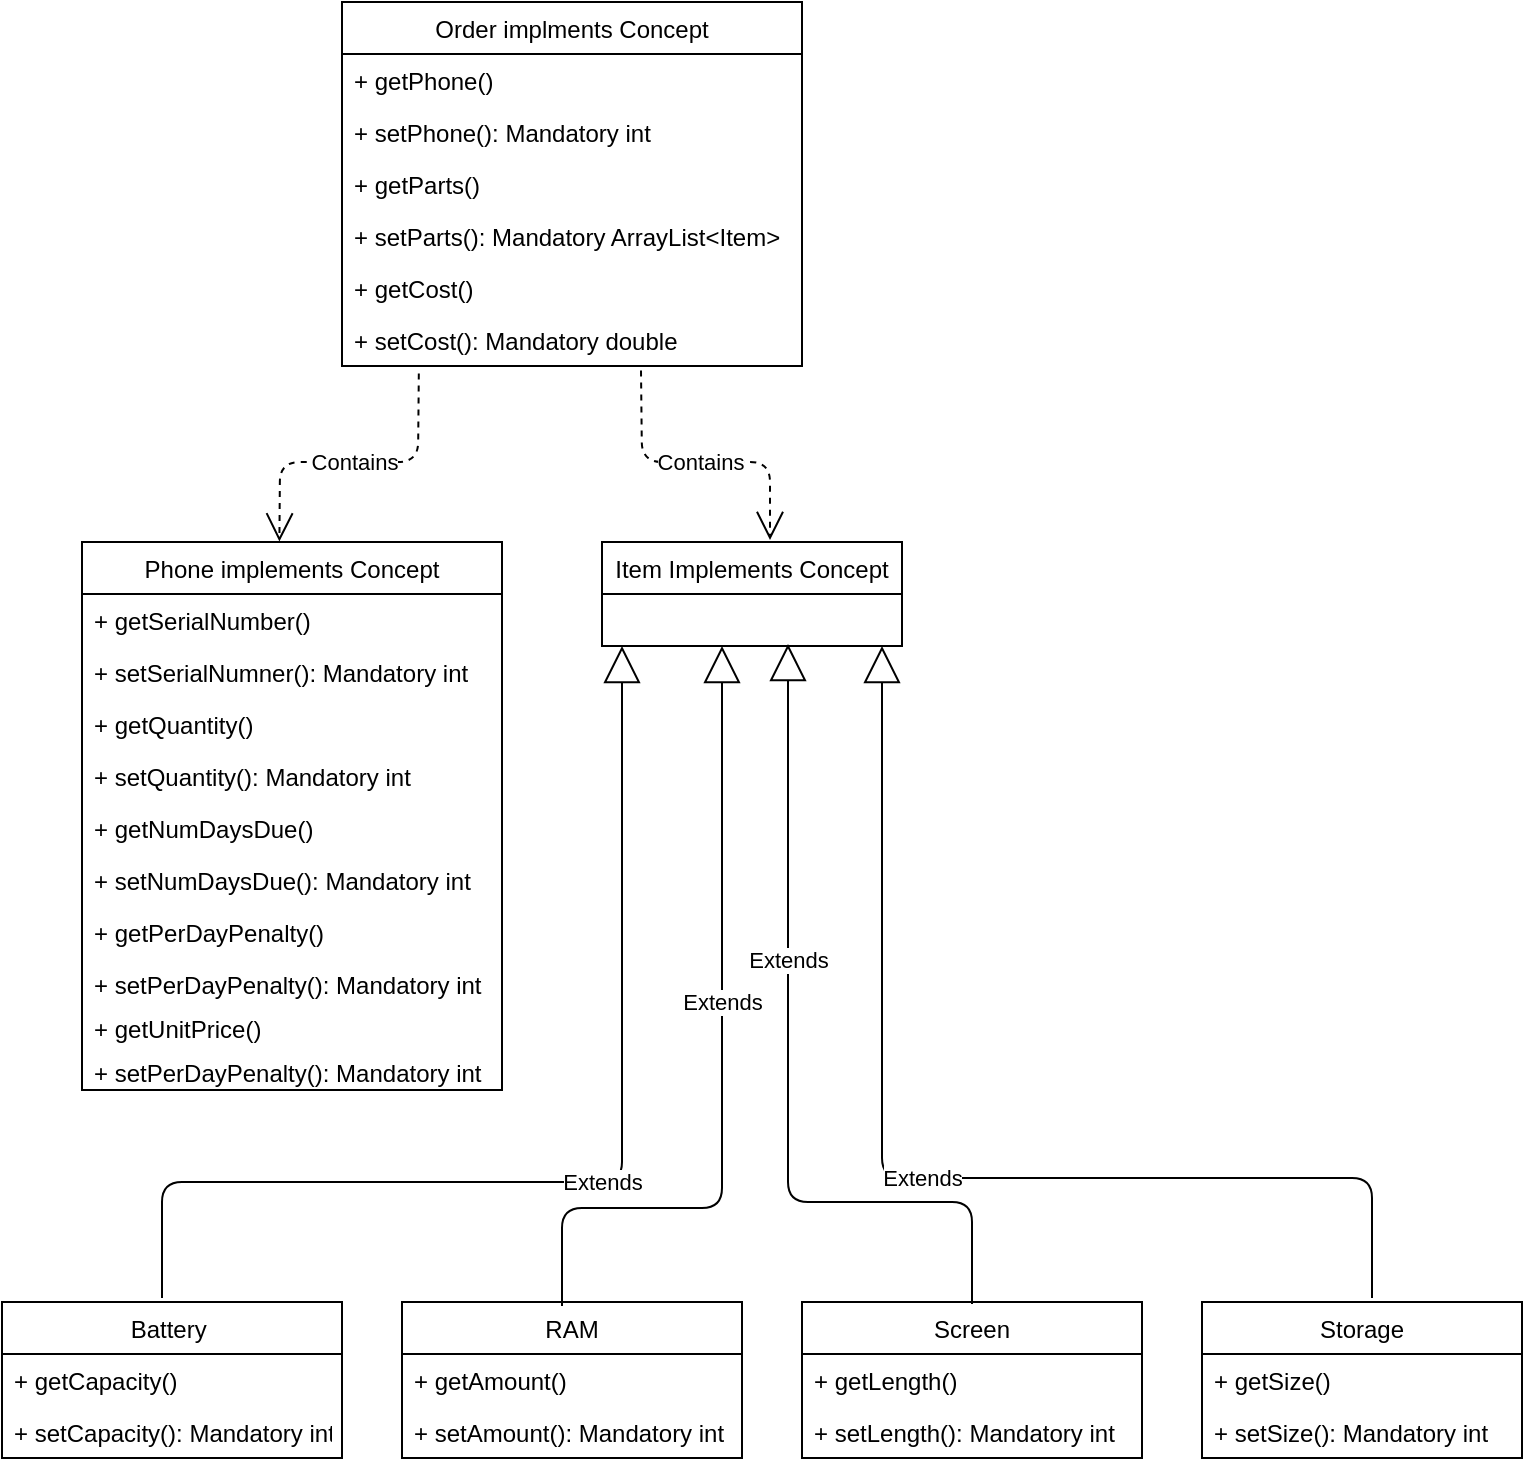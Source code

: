 <mxfile version="12.3.6" type="github" pages="1">
  <diagram id="qj_NuWzN8KbYVyg2O2Ky" name="Page-1">
    <mxGraphModel dx="1550" dy="868" grid="1" gridSize="10" guides="1" tooltips="1" connect="1" arrows="1" fold="1" page="1" pageScale="1" pageWidth="827" pageHeight="1169" math="0" shadow="0">
      <root>
        <mxCell id="0"/>
        <mxCell id="1" parent="0"/>
        <mxCell id="p4KBoVUchiTkdjJOsmrw-1" value="Battery " style="swimlane;fontStyle=0;childLayout=stackLayout;horizontal=1;startSize=26;fillColor=none;horizontalStack=0;resizeParent=1;resizeParentMax=0;resizeLast=0;collapsible=1;marginBottom=0;" parent="1" vertex="1">
          <mxGeometry x="20" y="740" width="170" height="78" as="geometry"/>
        </mxCell>
        <mxCell id="p4KBoVUchiTkdjJOsmrw-2" value="+ getCapacity()" style="text;strokeColor=none;fillColor=none;align=left;verticalAlign=top;spacingLeft=4;spacingRight=4;overflow=hidden;rotatable=0;points=[[0,0.5],[1,0.5]];portConstraint=eastwest;" parent="p4KBoVUchiTkdjJOsmrw-1" vertex="1">
          <mxGeometry y="26" width="170" height="26" as="geometry"/>
        </mxCell>
        <mxCell id="p4KBoVUchiTkdjJOsmrw-3" value="+ setCapacity(): Mandatory int " style="text;strokeColor=none;fillColor=none;align=left;verticalAlign=top;spacingLeft=4;spacingRight=4;overflow=hidden;rotatable=0;points=[[0,0.5],[1,0.5]];portConstraint=eastwest;" parent="p4KBoVUchiTkdjJOsmrw-1" vertex="1">
          <mxGeometry y="52" width="170" height="26" as="geometry"/>
        </mxCell>
        <mxCell id="p4KBoVUchiTkdjJOsmrw-5" value="Item Implements Concept" style="swimlane;fontStyle=0;childLayout=stackLayout;horizontal=1;startSize=26;fillColor=none;horizontalStack=0;resizeParent=1;resizeParentMax=0;resizeLast=0;collapsible=1;marginBottom=0;" parent="1" vertex="1">
          <mxGeometry x="320" y="360" width="150" height="52" as="geometry"/>
        </mxCell>
        <mxCell id="p4KBoVUchiTkdjJOsmrw-9" value="RAM" style="swimlane;fontStyle=0;childLayout=stackLayout;horizontal=1;startSize=26;fillColor=none;horizontalStack=0;resizeParent=1;resizeParentMax=0;resizeLast=0;collapsible=1;marginBottom=0;" parent="1" vertex="1">
          <mxGeometry x="220" y="740" width="170" height="78" as="geometry"/>
        </mxCell>
        <mxCell id="p4KBoVUchiTkdjJOsmrw-10" value="+ getAmount()" style="text;strokeColor=none;fillColor=none;align=left;verticalAlign=top;spacingLeft=4;spacingRight=4;overflow=hidden;rotatable=0;points=[[0,0.5],[1,0.5]];portConstraint=eastwest;" parent="p4KBoVUchiTkdjJOsmrw-9" vertex="1">
          <mxGeometry y="26" width="170" height="26" as="geometry"/>
        </mxCell>
        <mxCell id="p4KBoVUchiTkdjJOsmrw-11" value="+ setAmount(): Mandatory int" style="text;strokeColor=none;fillColor=none;align=left;verticalAlign=top;spacingLeft=4;spacingRight=4;overflow=hidden;rotatable=0;points=[[0,0.5],[1,0.5]];portConstraint=eastwest;" parent="p4KBoVUchiTkdjJOsmrw-9" vertex="1">
          <mxGeometry y="52" width="170" height="26" as="geometry"/>
        </mxCell>
        <mxCell id="p4KBoVUchiTkdjJOsmrw-13" value="Screen" style="swimlane;fontStyle=0;childLayout=stackLayout;horizontal=1;startSize=26;fillColor=none;horizontalStack=0;resizeParent=1;resizeParentMax=0;resizeLast=0;collapsible=1;marginBottom=0;" parent="1" vertex="1">
          <mxGeometry x="420" y="740" width="170" height="78" as="geometry"/>
        </mxCell>
        <mxCell id="p4KBoVUchiTkdjJOsmrw-14" value="+ getLength()" style="text;strokeColor=none;fillColor=none;align=left;verticalAlign=top;spacingLeft=4;spacingRight=4;overflow=hidden;rotatable=0;points=[[0,0.5],[1,0.5]];portConstraint=eastwest;" parent="p4KBoVUchiTkdjJOsmrw-13" vertex="1">
          <mxGeometry y="26" width="170" height="26" as="geometry"/>
        </mxCell>
        <mxCell id="p4KBoVUchiTkdjJOsmrw-15" value="+ setLength(): Mandatory int" style="text;strokeColor=none;fillColor=none;align=left;verticalAlign=top;spacingLeft=4;spacingRight=4;overflow=hidden;rotatable=0;points=[[0,0.5],[1,0.5]];portConstraint=eastwest;" parent="p4KBoVUchiTkdjJOsmrw-13" vertex="1">
          <mxGeometry y="52" width="170" height="26" as="geometry"/>
        </mxCell>
        <mxCell id="p4KBoVUchiTkdjJOsmrw-18" value="Storage" style="swimlane;fontStyle=0;childLayout=stackLayout;horizontal=1;startSize=26;fillColor=none;horizontalStack=0;resizeParent=1;resizeParentMax=0;resizeLast=0;collapsible=1;marginBottom=0;" parent="1" vertex="1">
          <mxGeometry x="620" y="740" width="160" height="78" as="geometry"/>
        </mxCell>
        <mxCell id="p4KBoVUchiTkdjJOsmrw-19" value="+ getSize()" style="text;strokeColor=none;fillColor=none;align=left;verticalAlign=top;spacingLeft=4;spacingRight=4;overflow=hidden;rotatable=0;points=[[0,0.5],[1,0.5]];portConstraint=eastwest;" parent="p4KBoVUchiTkdjJOsmrw-18" vertex="1">
          <mxGeometry y="26" width="160" height="26" as="geometry"/>
        </mxCell>
        <mxCell id="p4KBoVUchiTkdjJOsmrw-20" value="+ setSize(): Mandatory int" style="text;strokeColor=none;fillColor=none;align=left;verticalAlign=top;spacingLeft=4;spacingRight=4;overflow=hidden;rotatable=0;points=[[0,0.5],[1,0.5]];portConstraint=eastwest;" parent="p4KBoVUchiTkdjJOsmrw-18" vertex="1">
          <mxGeometry y="52" width="160" height="26" as="geometry"/>
        </mxCell>
        <mxCell id="p4KBoVUchiTkdjJOsmrw-22" value="Extends" style="endArrow=block;endSize=16;endFill=0;html=1;" parent="1" edge="1">
          <mxGeometry width="160" relative="1" as="geometry">
            <mxPoint x="100" y="738" as="sourcePoint"/>
            <mxPoint x="330" y="412" as="targetPoint"/>
            <Array as="points">
              <mxPoint x="100" y="680"/>
              <mxPoint x="240" y="680"/>
              <mxPoint x="330" y="680"/>
            </Array>
          </mxGeometry>
        </mxCell>
        <mxCell id="p4KBoVUchiTkdjJOsmrw-23" value="Extends" style="endArrow=block;endSize=16;endFill=0;html=1;" parent="1" edge="1">
          <mxGeometry x="0.132" width="160" relative="1" as="geometry">
            <mxPoint x="300" y="742" as="sourcePoint"/>
            <mxPoint x="380" y="412" as="targetPoint"/>
            <Array as="points">
              <mxPoint x="300" y="693"/>
              <mxPoint x="380" y="693"/>
            </Array>
            <mxPoint as="offset"/>
          </mxGeometry>
        </mxCell>
        <mxCell id="p4KBoVUchiTkdjJOsmrw-24" value="Extends" style="endArrow=block;endSize=16;endFill=0;html=1;exitX=0.5;exitY=0;exitDx=0;exitDy=0;" parent="1" edge="1">
          <mxGeometry width="160" relative="1" as="geometry">
            <mxPoint x="705" y="738" as="sourcePoint"/>
            <mxPoint x="460" y="412" as="targetPoint"/>
            <Array as="points">
              <mxPoint x="705" y="678"/>
              <mxPoint x="460" y="678"/>
            </Array>
          </mxGeometry>
        </mxCell>
        <mxCell id="p4KBoVUchiTkdjJOsmrw-25" value="Extends" style="endArrow=block;endSize=16;endFill=0;html=1;exitX=0.5;exitY=0;exitDx=0;exitDy=0;" parent="1" edge="1">
          <mxGeometry x="0.251" width="160" relative="1" as="geometry">
            <mxPoint x="505" y="741" as="sourcePoint"/>
            <mxPoint x="413" y="411" as="targetPoint"/>
            <Array as="points">
              <mxPoint x="505" y="690"/>
              <mxPoint x="413" y="690"/>
            </Array>
            <mxPoint as="offset"/>
          </mxGeometry>
        </mxCell>
        <mxCell id="p4KBoVUchiTkdjJOsmrw-26" value="Phone implements Concept" style="swimlane;fontStyle=0;childLayout=stackLayout;horizontal=1;startSize=26;fillColor=none;horizontalStack=0;resizeParent=1;resizeParentMax=0;resizeLast=0;collapsible=1;marginBottom=0;" parent="1" vertex="1">
          <mxGeometry x="60" y="360" width="210" height="274" as="geometry"/>
        </mxCell>
        <mxCell id="p4KBoVUchiTkdjJOsmrw-27" value="+ getSerialNumber()" style="text;strokeColor=none;fillColor=none;align=left;verticalAlign=top;spacingLeft=4;spacingRight=4;overflow=hidden;rotatable=0;points=[[0,0.5],[1,0.5]];portConstraint=eastwest;" parent="p4KBoVUchiTkdjJOsmrw-26" vertex="1">
          <mxGeometry y="26" width="210" height="26" as="geometry"/>
        </mxCell>
        <mxCell id="p4KBoVUchiTkdjJOsmrw-28" value="+ setSerialNumner(): Mandatory int" style="text;strokeColor=none;fillColor=none;align=left;verticalAlign=top;spacingLeft=4;spacingRight=4;overflow=hidden;rotatable=0;points=[[0,0.5],[1,0.5]];portConstraint=eastwest;" parent="p4KBoVUchiTkdjJOsmrw-26" vertex="1">
          <mxGeometry y="52" width="210" height="26" as="geometry"/>
        </mxCell>
        <mxCell id="p4KBoVUchiTkdjJOsmrw-29" value="+ getQuantity()" style="text;strokeColor=none;fillColor=none;align=left;verticalAlign=top;spacingLeft=4;spacingRight=4;overflow=hidden;rotatable=0;points=[[0,0.5],[1,0.5]];portConstraint=eastwest;" parent="p4KBoVUchiTkdjJOsmrw-26" vertex="1">
          <mxGeometry y="78" width="210" height="26" as="geometry"/>
        </mxCell>
        <mxCell id="p4KBoVUchiTkdjJOsmrw-31" value="+ setQuantity(): Mandatory int" style="text;strokeColor=none;fillColor=none;align=left;verticalAlign=top;spacingLeft=4;spacingRight=4;overflow=hidden;rotatable=0;points=[[0,0.5],[1,0.5]];portConstraint=eastwest;" parent="p4KBoVUchiTkdjJOsmrw-26" vertex="1">
          <mxGeometry y="104" width="210" height="26" as="geometry"/>
        </mxCell>
        <mxCell id="p4KBoVUchiTkdjJOsmrw-45" value="+ getNumDaysDue()" style="text;strokeColor=none;fillColor=none;align=left;verticalAlign=top;spacingLeft=4;spacingRight=4;overflow=hidden;rotatable=0;points=[[0,0.5],[1,0.5]];portConstraint=eastwest;" parent="p4KBoVUchiTkdjJOsmrw-26" vertex="1">
          <mxGeometry y="130" width="210" height="26" as="geometry"/>
        </mxCell>
        <mxCell id="p4KBoVUchiTkdjJOsmrw-46" value="+ setNumDaysDue(): Mandatory int" style="text;strokeColor=none;fillColor=none;align=left;verticalAlign=top;spacingLeft=4;spacingRight=4;overflow=hidden;rotatable=0;points=[[0,0.5],[1,0.5]];portConstraint=eastwest;" parent="p4KBoVUchiTkdjJOsmrw-26" vertex="1">
          <mxGeometry y="156" width="210" height="26" as="geometry"/>
        </mxCell>
        <mxCell id="p4KBoVUchiTkdjJOsmrw-47" value="+ getPerDayPenalty()" style="text;strokeColor=none;fillColor=none;align=left;verticalAlign=top;spacingLeft=4;spacingRight=4;overflow=hidden;rotatable=0;points=[[0,0.5],[1,0.5]];portConstraint=eastwest;" parent="p4KBoVUchiTkdjJOsmrw-26" vertex="1">
          <mxGeometry y="182" width="210" height="26" as="geometry"/>
        </mxCell>
        <mxCell id="p4KBoVUchiTkdjJOsmrw-48" value="+ setPerDayPenalty(): Mandatory int" style="text;strokeColor=none;fillColor=none;align=left;verticalAlign=top;spacingLeft=4;spacingRight=4;overflow=hidden;rotatable=0;points=[[0,0.5],[1,0.5]];portConstraint=eastwest;" parent="p4KBoVUchiTkdjJOsmrw-26" vertex="1">
          <mxGeometry y="208" width="210" height="22" as="geometry"/>
        </mxCell>
        <mxCell id="p4KBoVUchiTkdjJOsmrw-49" value="+ getUnitPrice()" style="text;strokeColor=none;fillColor=none;align=left;verticalAlign=top;spacingLeft=4;spacingRight=4;overflow=hidden;rotatable=0;points=[[0,0.5],[1,0.5]];portConstraint=eastwest;" parent="p4KBoVUchiTkdjJOsmrw-26" vertex="1">
          <mxGeometry y="230" width="210" height="22" as="geometry"/>
        </mxCell>
        <mxCell id="p4KBoVUchiTkdjJOsmrw-50" value="+ setPerDayPenalty(): Mandatory int" style="text;strokeColor=none;fillColor=none;align=left;verticalAlign=top;spacingLeft=4;spacingRight=4;overflow=hidden;rotatable=0;points=[[0,0.5],[1,0.5]];portConstraint=eastwest;" parent="p4KBoVUchiTkdjJOsmrw-26" vertex="1">
          <mxGeometry y="252" width="210" height="22" as="geometry"/>
        </mxCell>
        <mxCell id="p4KBoVUchiTkdjJOsmrw-51" value="Order implments Concept" style="swimlane;fontStyle=0;childLayout=stackLayout;horizontal=1;startSize=26;fillColor=none;horizontalStack=0;resizeParent=1;resizeParentMax=0;resizeLast=0;collapsible=1;marginBottom=0;" parent="1" vertex="1">
          <mxGeometry x="190" y="90" width="230" height="182" as="geometry"/>
        </mxCell>
        <mxCell id="p4KBoVUchiTkdjJOsmrw-52" value="+ getPhone()" style="text;strokeColor=none;fillColor=none;align=left;verticalAlign=top;spacingLeft=4;spacingRight=4;overflow=hidden;rotatable=0;points=[[0,0.5],[1,0.5]];portConstraint=eastwest;" parent="p4KBoVUchiTkdjJOsmrw-51" vertex="1">
          <mxGeometry y="26" width="230" height="26" as="geometry"/>
        </mxCell>
        <mxCell id="p4KBoVUchiTkdjJOsmrw-53" value="+ setPhone(): Mandatory int" style="text;strokeColor=none;fillColor=none;align=left;verticalAlign=top;spacingLeft=4;spacingRight=4;overflow=hidden;rotatable=0;points=[[0,0.5],[1,0.5]];portConstraint=eastwest;" parent="p4KBoVUchiTkdjJOsmrw-51" vertex="1">
          <mxGeometry y="52" width="230" height="26" as="geometry"/>
        </mxCell>
        <mxCell id="p4KBoVUchiTkdjJOsmrw-54" value="+ getParts()" style="text;strokeColor=none;fillColor=none;align=left;verticalAlign=top;spacingLeft=4;spacingRight=4;overflow=hidden;rotatable=0;points=[[0,0.5],[1,0.5]];portConstraint=eastwest;" parent="p4KBoVUchiTkdjJOsmrw-51" vertex="1">
          <mxGeometry y="78" width="230" height="26" as="geometry"/>
        </mxCell>
        <mxCell id="p4KBoVUchiTkdjJOsmrw-60" value="+ setParts(): Mandatory ArrayList&lt;Item&gt;" style="text;strokeColor=none;fillColor=none;align=left;verticalAlign=top;spacingLeft=4;spacingRight=4;overflow=hidden;rotatable=0;points=[[0,0.5],[1,0.5]];portConstraint=eastwest;" parent="p4KBoVUchiTkdjJOsmrw-51" vertex="1">
          <mxGeometry y="104" width="230" height="26" as="geometry"/>
        </mxCell>
        <mxCell id="p4KBoVUchiTkdjJOsmrw-61" value="+ getCost()" style="text;strokeColor=none;fillColor=none;align=left;verticalAlign=top;spacingLeft=4;spacingRight=4;overflow=hidden;rotatable=0;points=[[0,0.5],[1,0.5]];portConstraint=eastwest;" parent="p4KBoVUchiTkdjJOsmrw-51" vertex="1">
          <mxGeometry y="130" width="230" height="26" as="geometry"/>
        </mxCell>
        <mxCell id="p4KBoVUchiTkdjJOsmrw-69" value="+ setCost(): Mandatory double" style="text;strokeColor=none;fillColor=none;align=left;verticalAlign=top;spacingLeft=4;spacingRight=4;overflow=hidden;rotatable=0;points=[[0,0.5],[1,0.5]];portConstraint=eastwest;" parent="p4KBoVUchiTkdjJOsmrw-51" vertex="1">
          <mxGeometry y="156" width="230" height="26" as="geometry"/>
        </mxCell>
        <mxCell id="p4KBoVUchiTkdjJOsmrw-71" value="Contains" style="endArrow=open;endSize=12;dashed=1;html=1;exitX=0.65;exitY=1.085;exitDx=0;exitDy=0;exitPerimeter=0;" parent="1" edge="1" source="p4KBoVUchiTkdjJOsmrw-69">
          <mxGeometry width="160" relative="1" as="geometry">
            <mxPoint x="420" y="310" as="sourcePoint"/>
            <mxPoint x="404" y="359" as="targetPoint"/>
            <Array as="points">
              <mxPoint x="340" y="320"/>
              <mxPoint x="404" y="320"/>
            </Array>
          </mxGeometry>
        </mxCell>
        <mxCell id="p4KBoVUchiTkdjJOsmrw-70" value="Contains" style="endArrow=open;endSize=12;dashed=1;html=1;entryX=0.47;entryY=-0.001;entryDx=0;entryDy=0;exitX=0.167;exitY=1.146;exitDx=0;exitDy=0;entryPerimeter=0;exitPerimeter=0;" parent="1" source="p4KBoVUchiTkdjJOsmrw-69" target="p4KBoVUchiTkdjJOsmrw-26" edge="1">
          <mxGeometry width="160" relative="1" as="geometry">
            <mxPoint x="20" y="840" as="sourcePoint"/>
            <mxPoint x="180" y="840" as="targetPoint"/>
            <Array as="points">
              <mxPoint x="228" y="320"/>
              <mxPoint x="159" y="320"/>
            </Array>
          </mxGeometry>
        </mxCell>
      </root>
    </mxGraphModel>
  </diagram>
</mxfile>
